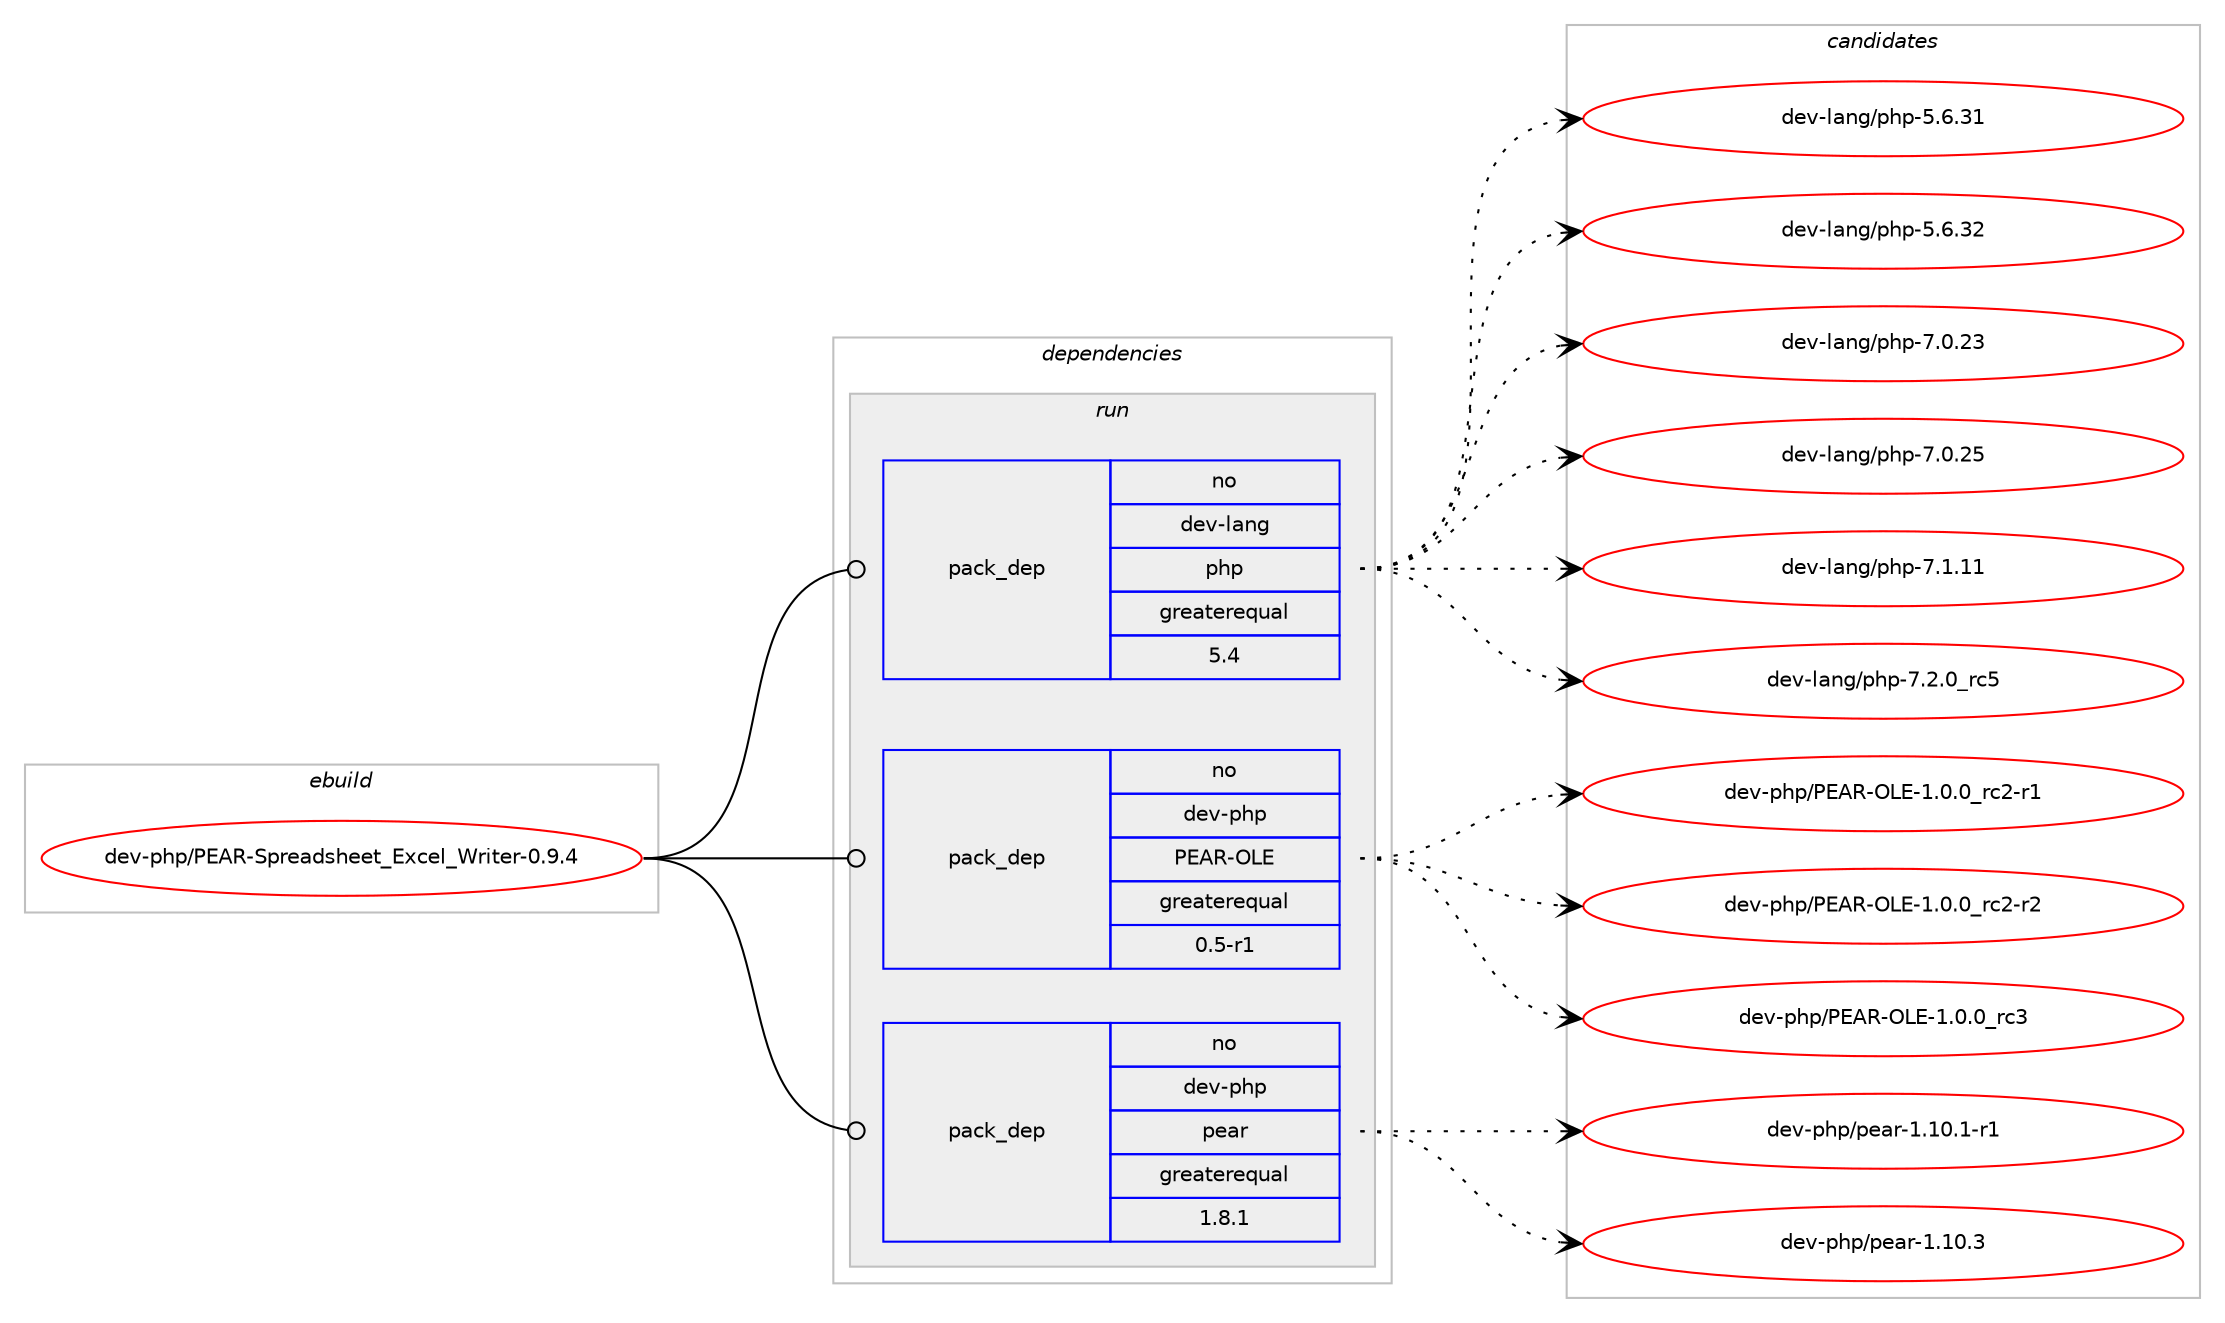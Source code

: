 digraph prolog {

# *************
# Graph options
# *************

newrank=true;
concentrate=true;
compound=true;
graph [rankdir=LR,fontname=Helvetica,fontsize=10,ranksep=1.5];#, ranksep=2.5, nodesep=0.2];
edge  [arrowhead=vee];
node  [fontname=Helvetica,fontsize=10];

# **********
# The ebuild
# **********

subgraph cluster_leftcol {
color=gray;
rank=same;
label=<<i>ebuild</i>>;
id [label="dev-php/PEAR-Spreadsheet_Excel_Writer-0.9.4", color=red, width=4, href="../dev-php/PEAR-Spreadsheet_Excel_Writer-0.9.4.svg"];
}

# ****************
# The dependencies
# ****************

subgraph cluster_midcol {
color=gray;
label=<<i>dependencies</i>>;
subgraph cluster_compile {
fillcolor="#eeeeee";
style=filled;
label=<<i>compile</i>>;
}
subgraph cluster_compileandrun {
fillcolor="#eeeeee";
style=filled;
label=<<i>compile and run</i>>;
}
subgraph cluster_run {
fillcolor="#eeeeee";
style=filled;
label=<<i>run</i>>;
subgraph pack110124 {
dependency142188 [label=<<TABLE BORDER="0" CELLBORDER="1" CELLSPACING="0" CELLPADDING="4" WIDTH="220"><TR><TD ROWSPAN="6" CELLPADDING="30">pack_dep</TD></TR><TR><TD WIDTH="110">no</TD></TR><TR><TD>dev-lang</TD></TR><TR><TD>php</TD></TR><TR><TD>greaterequal</TD></TR><TR><TD>5.4</TD></TR></TABLE>>, shape=none, color=blue];
}
id:e -> dependency142188:w [weight=20,style="solid",arrowhead="odot"];
subgraph pack110125 {
dependency142189 [label=<<TABLE BORDER="0" CELLBORDER="1" CELLSPACING="0" CELLPADDING="4" WIDTH="220"><TR><TD ROWSPAN="6" CELLPADDING="30">pack_dep</TD></TR><TR><TD WIDTH="110">no</TD></TR><TR><TD>dev-php</TD></TR><TR><TD>PEAR-OLE</TD></TR><TR><TD>greaterequal</TD></TR><TR><TD>0.5-r1</TD></TR></TABLE>>, shape=none, color=blue];
}
id:e -> dependency142189:w [weight=20,style="solid",arrowhead="odot"];
subgraph pack110126 {
dependency142190 [label=<<TABLE BORDER="0" CELLBORDER="1" CELLSPACING="0" CELLPADDING="4" WIDTH="220"><TR><TD ROWSPAN="6" CELLPADDING="30">pack_dep</TD></TR><TR><TD WIDTH="110">no</TD></TR><TR><TD>dev-php</TD></TR><TR><TD>pear</TD></TR><TR><TD>greaterequal</TD></TR><TR><TD>1.8.1</TD></TR></TABLE>>, shape=none, color=blue];
}
id:e -> dependency142190:w [weight=20,style="solid",arrowhead="odot"];
}
}

# **************
# The candidates
# **************

subgraph cluster_choices {
rank=same;
color=gray;
label=<<i>candidates</i>>;

subgraph choice110124 {
color=black;
nodesep=1;
choice10010111845108971101034711210411245534654465149 [label="dev-lang/php-5.6.31", color=red, width=4,href="../dev-lang/php-5.6.31.svg"];
choice10010111845108971101034711210411245534654465150 [label="dev-lang/php-5.6.32", color=red, width=4,href="../dev-lang/php-5.6.32.svg"];
choice10010111845108971101034711210411245554648465051 [label="dev-lang/php-7.0.23", color=red, width=4,href="../dev-lang/php-7.0.23.svg"];
choice10010111845108971101034711210411245554648465053 [label="dev-lang/php-7.0.25", color=red, width=4,href="../dev-lang/php-7.0.25.svg"];
choice10010111845108971101034711210411245554649464949 [label="dev-lang/php-7.1.11", color=red, width=4,href="../dev-lang/php-7.1.11.svg"];
choice100101118451089711010347112104112455546504648951149953 [label="dev-lang/php-7.2.0_rc5", color=red, width=4,href="../dev-lang/php-7.2.0_rc5.svg"];
dependency142188:e -> choice10010111845108971101034711210411245534654465149:w [style=dotted,weight="100"];
dependency142188:e -> choice10010111845108971101034711210411245534654465150:w [style=dotted,weight="100"];
dependency142188:e -> choice10010111845108971101034711210411245554648465051:w [style=dotted,weight="100"];
dependency142188:e -> choice10010111845108971101034711210411245554648465053:w [style=dotted,weight="100"];
dependency142188:e -> choice10010111845108971101034711210411245554649464949:w [style=dotted,weight="100"];
dependency142188:e -> choice100101118451089711010347112104112455546504648951149953:w [style=dotted,weight="100"];
}
subgraph choice110125 {
color=black;
nodesep=1;
choice100101118451121041124780696582457976694549464846489511499504511449 [label="dev-php/PEAR-OLE-1.0.0_rc2-r1", color=red, width=4,href="../dev-php/PEAR-OLE-1.0.0_rc2-r1.svg"];
choice100101118451121041124780696582457976694549464846489511499504511450 [label="dev-php/PEAR-OLE-1.0.0_rc2-r2", color=red, width=4,href="../dev-php/PEAR-OLE-1.0.0_rc2-r2.svg"];
choice10010111845112104112478069658245797669454946484648951149951 [label="dev-php/PEAR-OLE-1.0.0_rc3", color=red, width=4,href="../dev-php/PEAR-OLE-1.0.0_rc3.svg"];
dependency142189:e -> choice100101118451121041124780696582457976694549464846489511499504511449:w [style=dotted,weight="100"];
dependency142189:e -> choice100101118451121041124780696582457976694549464846489511499504511450:w [style=dotted,weight="100"];
dependency142189:e -> choice10010111845112104112478069658245797669454946484648951149951:w [style=dotted,weight="100"];
}
subgraph choice110126 {
color=black;
nodesep=1;
choice100101118451121041124711210197114454946494846494511449 [label="dev-php/pear-1.10.1-r1", color=red, width=4,href="../dev-php/pear-1.10.1-r1.svg"];
choice10010111845112104112471121019711445494649484651 [label="dev-php/pear-1.10.3", color=red, width=4,href="../dev-php/pear-1.10.3.svg"];
dependency142190:e -> choice100101118451121041124711210197114454946494846494511449:w [style=dotted,weight="100"];
dependency142190:e -> choice10010111845112104112471121019711445494649484651:w [style=dotted,weight="100"];
}
}

}
